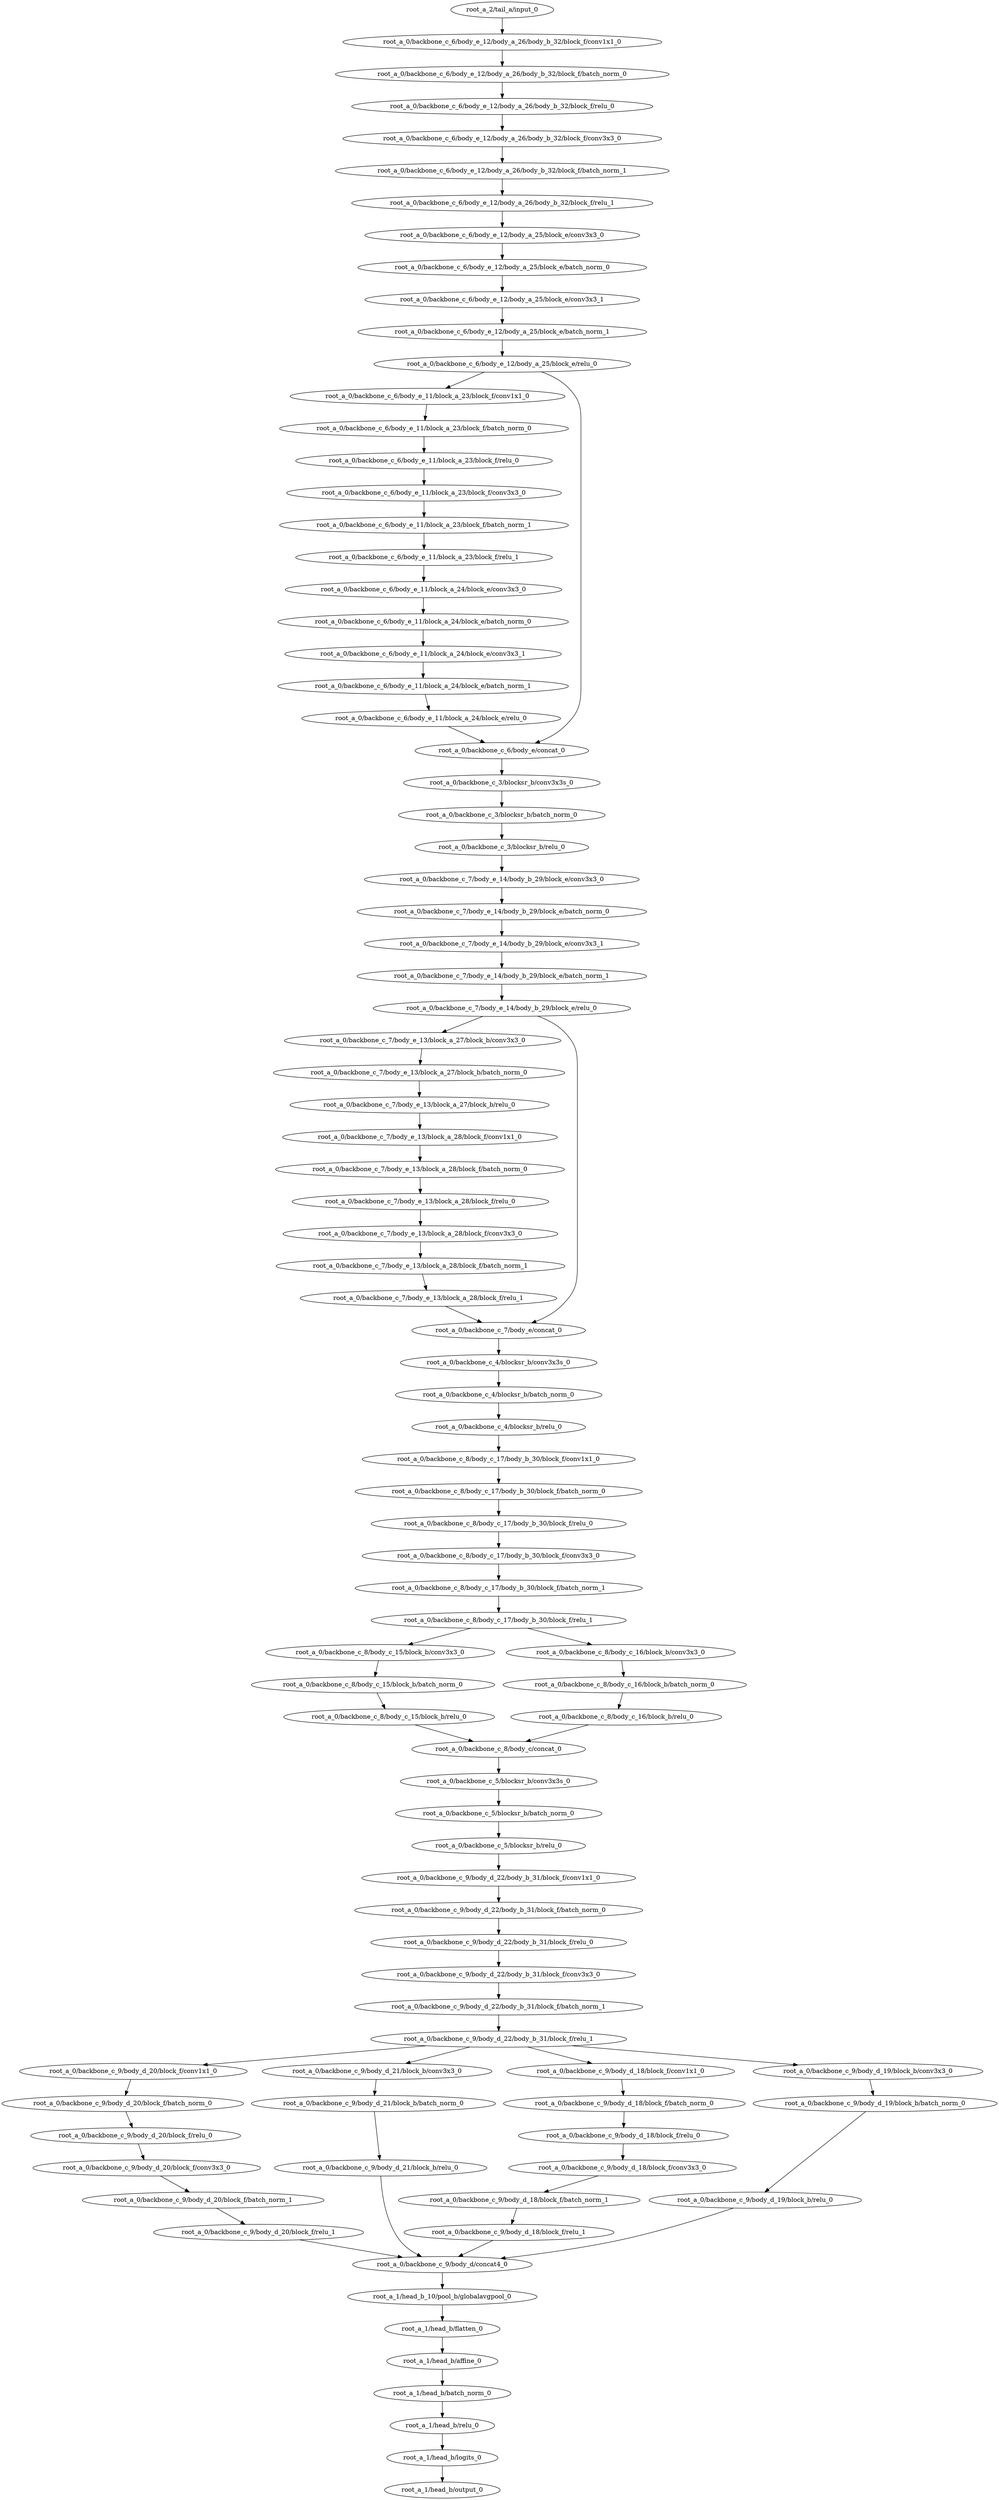 digraph root_a {
	"root_a_2/tail_a/input_0"
	"root_a_0/backbone_c_6/body_e_12/body_a_26/body_b_32/block_f/conv1x1_0"
	"root_a_0/backbone_c_6/body_e_12/body_a_26/body_b_32/block_f/batch_norm_0"
	"root_a_0/backbone_c_6/body_e_12/body_a_26/body_b_32/block_f/relu_0"
	"root_a_0/backbone_c_6/body_e_12/body_a_26/body_b_32/block_f/conv3x3_0"
	"root_a_0/backbone_c_6/body_e_12/body_a_26/body_b_32/block_f/batch_norm_1"
	"root_a_0/backbone_c_6/body_e_12/body_a_26/body_b_32/block_f/relu_1"
	"root_a_0/backbone_c_6/body_e_12/body_a_25/block_e/conv3x3_0"
	"root_a_0/backbone_c_6/body_e_12/body_a_25/block_e/batch_norm_0"
	"root_a_0/backbone_c_6/body_e_12/body_a_25/block_e/conv3x3_1"
	"root_a_0/backbone_c_6/body_e_12/body_a_25/block_e/batch_norm_1"
	"root_a_0/backbone_c_6/body_e_12/body_a_25/block_e/relu_0"
	"root_a_0/backbone_c_6/body_e_11/block_a_23/block_f/conv1x1_0"
	"root_a_0/backbone_c_6/body_e_11/block_a_23/block_f/batch_norm_0"
	"root_a_0/backbone_c_6/body_e_11/block_a_23/block_f/relu_0"
	"root_a_0/backbone_c_6/body_e_11/block_a_23/block_f/conv3x3_0"
	"root_a_0/backbone_c_6/body_e_11/block_a_23/block_f/batch_norm_1"
	"root_a_0/backbone_c_6/body_e_11/block_a_23/block_f/relu_1"
	"root_a_0/backbone_c_6/body_e_11/block_a_24/block_e/conv3x3_0"
	"root_a_0/backbone_c_6/body_e_11/block_a_24/block_e/batch_norm_0"
	"root_a_0/backbone_c_6/body_e_11/block_a_24/block_e/conv3x3_1"
	"root_a_0/backbone_c_6/body_e_11/block_a_24/block_e/batch_norm_1"
	"root_a_0/backbone_c_6/body_e_11/block_a_24/block_e/relu_0"
	"root_a_0/backbone_c_6/body_e/concat_0"
	"root_a_0/backbone_c_3/blocksr_b/conv3x3s_0"
	"root_a_0/backbone_c_3/blocksr_b/batch_norm_0"
	"root_a_0/backbone_c_3/blocksr_b/relu_0"
	"root_a_0/backbone_c_7/body_e_14/body_b_29/block_e/conv3x3_0"
	"root_a_0/backbone_c_7/body_e_14/body_b_29/block_e/batch_norm_0"
	"root_a_0/backbone_c_7/body_e_14/body_b_29/block_e/conv3x3_1"
	"root_a_0/backbone_c_7/body_e_14/body_b_29/block_e/batch_norm_1"
	"root_a_0/backbone_c_7/body_e_14/body_b_29/block_e/relu_0"
	"root_a_0/backbone_c_7/body_e_13/block_a_27/block_b/conv3x3_0"
	"root_a_0/backbone_c_7/body_e_13/block_a_27/block_b/batch_norm_0"
	"root_a_0/backbone_c_7/body_e_13/block_a_27/block_b/relu_0"
	"root_a_0/backbone_c_7/body_e_13/block_a_28/block_f/conv1x1_0"
	"root_a_0/backbone_c_7/body_e_13/block_a_28/block_f/batch_norm_0"
	"root_a_0/backbone_c_7/body_e_13/block_a_28/block_f/relu_0"
	"root_a_0/backbone_c_7/body_e_13/block_a_28/block_f/conv3x3_0"
	"root_a_0/backbone_c_7/body_e_13/block_a_28/block_f/batch_norm_1"
	"root_a_0/backbone_c_7/body_e_13/block_a_28/block_f/relu_1"
	"root_a_0/backbone_c_7/body_e/concat_0"
	"root_a_0/backbone_c_4/blocksr_b/conv3x3s_0"
	"root_a_0/backbone_c_4/blocksr_b/batch_norm_0"
	"root_a_0/backbone_c_4/blocksr_b/relu_0"
	"root_a_0/backbone_c_8/body_c_17/body_b_30/block_f/conv1x1_0"
	"root_a_0/backbone_c_8/body_c_17/body_b_30/block_f/batch_norm_0"
	"root_a_0/backbone_c_8/body_c_17/body_b_30/block_f/relu_0"
	"root_a_0/backbone_c_8/body_c_17/body_b_30/block_f/conv3x3_0"
	"root_a_0/backbone_c_8/body_c_17/body_b_30/block_f/batch_norm_1"
	"root_a_0/backbone_c_8/body_c_17/body_b_30/block_f/relu_1"
	"root_a_0/backbone_c_8/body_c_15/block_b/conv3x3_0"
	"root_a_0/backbone_c_8/body_c_15/block_b/batch_norm_0"
	"root_a_0/backbone_c_8/body_c_15/block_b/relu_0"
	"root_a_0/backbone_c_8/body_c_16/block_b/conv3x3_0"
	"root_a_0/backbone_c_8/body_c_16/block_b/batch_norm_0"
	"root_a_0/backbone_c_8/body_c_16/block_b/relu_0"
	"root_a_0/backbone_c_8/body_c/concat_0"
	"root_a_0/backbone_c_5/blocksr_b/conv3x3s_0"
	"root_a_0/backbone_c_5/blocksr_b/batch_norm_0"
	"root_a_0/backbone_c_5/blocksr_b/relu_0"
	"root_a_0/backbone_c_9/body_d_22/body_b_31/block_f/conv1x1_0"
	"root_a_0/backbone_c_9/body_d_22/body_b_31/block_f/batch_norm_0"
	"root_a_0/backbone_c_9/body_d_22/body_b_31/block_f/relu_0"
	"root_a_0/backbone_c_9/body_d_22/body_b_31/block_f/conv3x3_0"
	"root_a_0/backbone_c_9/body_d_22/body_b_31/block_f/batch_norm_1"
	"root_a_0/backbone_c_9/body_d_22/body_b_31/block_f/relu_1"
	"root_a_0/backbone_c_9/body_d_20/block_f/conv1x1_0"
	"root_a_0/backbone_c_9/body_d_20/block_f/batch_norm_0"
	"root_a_0/backbone_c_9/body_d_20/block_f/relu_0"
	"root_a_0/backbone_c_9/body_d_20/block_f/conv3x3_0"
	"root_a_0/backbone_c_9/body_d_20/block_f/batch_norm_1"
	"root_a_0/backbone_c_9/body_d_20/block_f/relu_1"
	"root_a_0/backbone_c_9/body_d_21/block_b/conv3x3_0"
	"root_a_0/backbone_c_9/body_d_21/block_b/batch_norm_0"
	"root_a_0/backbone_c_9/body_d_21/block_b/relu_0"
	"root_a_0/backbone_c_9/body_d_18/block_f/conv1x1_0"
	"root_a_0/backbone_c_9/body_d_18/block_f/batch_norm_0"
	"root_a_0/backbone_c_9/body_d_18/block_f/relu_0"
	"root_a_0/backbone_c_9/body_d_18/block_f/conv3x3_0"
	"root_a_0/backbone_c_9/body_d_18/block_f/batch_norm_1"
	"root_a_0/backbone_c_9/body_d_18/block_f/relu_1"
	"root_a_0/backbone_c_9/body_d_19/block_b/conv3x3_0"
	"root_a_0/backbone_c_9/body_d_19/block_b/batch_norm_0"
	"root_a_0/backbone_c_9/body_d_19/block_b/relu_0"
	"root_a_0/backbone_c_9/body_d/concat4_0"
	"root_a_1/head_b_10/pool_b/globalavgpool_0"
	"root_a_1/head_b/flatten_0"
	"root_a_1/head_b/affine_0"
	"root_a_1/head_b/batch_norm_0"
	"root_a_1/head_b/relu_0"
	"root_a_1/head_b/logits_0"
	"root_a_1/head_b/output_0"

	"root_a_2/tail_a/input_0" -> "root_a_0/backbone_c_6/body_e_12/body_a_26/body_b_32/block_f/conv1x1_0"
	"root_a_0/backbone_c_6/body_e_12/body_a_26/body_b_32/block_f/conv1x1_0" -> "root_a_0/backbone_c_6/body_e_12/body_a_26/body_b_32/block_f/batch_norm_0"
	"root_a_0/backbone_c_6/body_e_12/body_a_26/body_b_32/block_f/batch_norm_0" -> "root_a_0/backbone_c_6/body_e_12/body_a_26/body_b_32/block_f/relu_0"
	"root_a_0/backbone_c_6/body_e_12/body_a_26/body_b_32/block_f/relu_0" -> "root_a_0/backbone_c_6/body_e_12/body_a_26/body_b_32/block_f/conv3x3_0"
	"root_a_0/backbone_c_6/body_e_12/body_a_26/body_b_32/block_f/conv3x3_0" -> "root_a_0/backbone_c_6/body_e_12/body_a_26/body_b_32/block_f/batch_norm_1"
	"root_a_0/backbone_c_6/body_e_12/body_a_26/body_b_32/block_f/batch_norm_1" -> "root_a_0/backbone_c_6/body_e_12/body_a_26/body_b_32/block_f/relu_1"
	"root_a_0/backbone_c_6/body_e_12/body_a_26/body_b_32/block_f/relu_1" -> "root_a_0/backbone_c_6/body_e_12/body_a_25/block_e/conv3x3_0"
	"root_a_0/backbone_c_6/body_e_12/body_a_25/block_e/conv3x3_0" -> "root_a_0/backbone_c_6/body_e_12/body_a_25/block_e/batch_norm_0"
	"root_a_0/backbone_c_6/body_e_12/body_a_25/block_e/batch_norm_0" -> "root_a_0/backbone_c_6/body_e_12/body_a_25/block_e/conv3x3_1"
	"root_a_0/backbone_c_6/body_e_12/body_a_25/block_e/conv3x3_1" -> "root_a_0/backbone_c_6/body_e_12/body_a_25/block_e/batch_norm_1"
	"root_a_0/backbone_c_6/body_e_12/body_a_25/block_e/batch_norm_1" -> "root_a_0/backbone_c_6/body_e_12/body_a_25/block_e/relu_0"
	"root_a_0/backbone_c_6/body_e_12/body_a_25/block_e/relu_0" -> "root_a_0/backbone_c_6/body_e_11/block_a_23/block_f/conv1x1_0"
	"root_a_0/backbone_c_6/body_e_11/block_a_23/block_f/conv1x1_0" -> "root_a_0/backbone_c_6/body_e_11/block_a_23/block_f/batch_norm_0"
	"root_a_0/backbone_c_6/body_e_11/block_a_23/block_f/batch_norm_0" -> "root_a_0/backbone_c_6/body_e_11/block_a_23/block_f/relu_0"
	"root_a_0/backbone_c_6/body_e_11/block_a_23/block_f/relu_0" -> "root_a_0/backbone_c_6/body_e_11/block_a_23/block_f/conv3x3_0"
	"root_a_0/backbone_c_6/body_e_11/block_a_23/block_f/conv3x3_0" -> "root_a_0/backbone_c_6/body_e_11/block_a_23/block_f/batch_norm_1"
	"root_a_0/backbone_c_6/body_e_11/block_a_23/block_f/batch_norm_1" -> "root_a_0/backbone_c_6/body_e_11/block_a_23/block_f/relu_1"
	"root_a_0/backbone_c_6/body_e_11/block_a_23/block_f/relu_1" -> "root_a_0/backbone_c_6/body_e_11/block_a_24/block_e/conv3x3_0"
	"root_a_0/backbone_c_6/body_e_11/block_a_24/block_e/conv3x3_0" -> "root_a_0/backbone_c_6/body_e_11/block_a_24/block_e/batch_norm_0"
	"root_a_0/backbone_c_6/body_e_11/block_a_24/block_e/batch_norm_0" -> "root_a_0/backbone_c_6/body_e_11/block_a_24/block_e/conv3x3_1"
	"root_a_0/backbone_c_6/body_e_11/block_a_24/block_e/conv3x3_1" -> "root_a_0/backbone_c_6/body_e_11/block_a_24/block_e/batch_norm_1"
	"root_a_0/backbone_c_6/body_e_11/block_a_24/block_e/batch_norm_1" -> "root_a_0/backbone_c_6/body_e_11/block_a_24/block_e/relu_0"
	"root_a_0/backbone_c_6/body_e_12/body_a_25/block_e/relu_0" -> "root_a_0/backbone_c_6/body_e/concat_0"
	"root_a_0/backbone_c_6/body_e_11/block_a_24/block_e/relu_0" -> "root_a_0/backbone_c_6/body_e/concat_0"
	"root_a_0/backbone_c_6/body_e/concat_0" -> "root_a_0/backbone_c_3/blocksr_b/conv3x3s_0"
	"root_a_0/backbone_c_3/blocksr_b/conv3x3s_0" -> "root_a_0/backbone_c_3/blocksr_b/batch_norm_0"
	"root_a_0/backbone_c_3/blocksr_b/batch_norm_0" -> "root_a_0/backbone_c_3/blocksr_b/relu_0"
	"root_a_0/backbone_c_3/blocksr_b/relu_0" -> "root_a_0/backbone_c_7/body_e_14/body_b_29/block_e/conv3x3_0"
	"root_a_0/backbone_c_7/body_e_14/body_b_29/block_e/conv3x3_0" -> "root_a_0/backbone_c_7/body_e_14/body_b_29/block_e/batch_norm_0"
	"root_a_0/backbone_c_7/body_e_14/body_b_29/block_e/batch_norm_0" -> "root_a_0/backbone_c_7/body_e_14/body_b_29/block_e/conv3x3_1"
	"root_a_0/backbone_c_7/body_e_14/body_b_29/block_e/conv3x3_1" -> "root_a_0/backbone_c_7/body_e_14/body_b_29/block_e/batch_norm_1"
	"root_a_0/backbone_c_7/body_e_14/body_b_29/block_e/batch_norm_1" -> "root_a_0/backbone_c_7/body_e_14/body_b_29/block_e/relu_0"
	"root_a_0/backbone_c_7/body_e_14/body_b_29/block_e/relu_0" -> "root_a_0/backbone_c_7/body_e_13/block_a_27/block_b/conv3x3_0"
	"root_a_0/backbone_c_7/body_e_13/block_a_27/block_b/conv3x3_0" -> "root_a_0/backbone_c_7/body_e_13/block_a_27/block_b/batch_norm_0"
	"root_a_0/backbone_c_7/body_e_13/block_a_27/block_b/batch_norm_0" -> "root_a_0/backbone_c_7/body_e_13/block_a_27/block_b/relu_0"
	"root_a_0/backbone_c_7/body_e_13/block_a_27/block_b/relu_0" -> "root_a_0/backbone_c_7/body_e_13/block_a_28/block_f/conv1x1_0"
	"root_a_0/backbone_c_7/body_e_13/block_a_28/block_f/conv1x1_0" -> "root_a_0/backbone_c_7/body_e_13/block_a_28/block_f/batch_norm_0"
	"root_a_0/backbone_c_7/body_e_13/block_a_28/block_f/batch_norm_0" -> "root_a_0/backbone_c_7/body_e_13/block_a_28/block_f/relu_0"
	"root_a_0/backbone_c_7/body_e_13/block_a_28/block_f/relu_0" -> "root_a_0/backbone_c_7/body_e_13/block_a_28/block_f/conv3x3_0"
	"root_a_0/backbone_c_7/body_e_13/block_a_28/block_f/conv3x3_0" -> "root_a_0/backbone_c_7/body_e_13/block_a_28/block_f/batch_norm_1"
	"root_a_0/backbone_c_7/body_e_13/block_a_28/block_f/batch_norm_1" -> "root_a_0/backbone_c_7/body_e_13/block_a_28/block_f/relu_1"
	"root_a_0/backbone_c_7/body_e_13/block_a_28/block_f/relu_1" -> "root_a_0/backbone_c_7/body_e/concat_0"
	"root_a_0/backbone_c_7/body_e_14/body_b_29/block_e/relu_0" -> "root_a_0/backbone_c_7/body_e/concat_0"
	"root_a_0/backbone_c_7/body_e/concat_0" -> "root_a_0/backbone_c_4/blocksr_b/conv3x3s_0"
	"root_a_0/backbone_c_4/blocksr_b/conv3x3s_0" -> "root_a_0/backbone_c_4/blocksr_b/batch_norm_0"
	"root_a_0/backbone_c_4/blocksr_b/batch_norm_0" -> "root_a_0/backbone_c_4/blocksr_b/relu_0"
	"root_a_0/backbone_c_4/blocksr_b/relu_0" -> "root_a_0/backbone_c_8/body_c_17/body_b_30/block_f/conv1x1_0"
	"root_a_0/backbone_c_8/body_c_17/body_b_30/block_f/conv1x1_0" -> "root_a_0/backbone_c_8/body_c_17/body_b_30/block_f/batch_norm_0"
	"root_a_0/backbone_c_8/body_c_17/body_b_30/block_f/batch_norm_0" -> "root_a_0/backbone_c_8/body_c_17/body_b_30/block_f/relu_0"
	"root_a_0/backbone_c_8/body_c_17/body_b_30/block_f/relu_0" -> "root_a_0/backbone_c_8/body_c_17/body_b_30/block_f/conv3x3_0"
	"root_a_0/backbone_c_8/body_c_17/body_b_30/block_f/conv3x3_0" -> "root_a_0/backbone_c_8/body_c_17/body_b_30/block_f/batch_norm_1"
	"root_a_0/backbone_c_8/body_c_17/body_b_30/block_f/batch_norm_1" -> "root_a_0/backbone_c_8/body_c_17/body_b_30/block_f/relu_1"
	"root_a_0/backbone_c_8/body_c_17/body_b_30/block_f/relu_1" -> "root_a_0/backbone_c_8/body_c_15/block_b/conv3x3_0"
	"root_a_0/backbone_c_8/body_c_15/block_b/conv3x3_0" -> "root_a_0/backbone_c_8/body_c_15/block_b/batch_norm_0"
	"root_a_0/backbone_c_8/body_c_15/block_b/batch_norm_0" -> "root_a_0/backbone_c_8/body_c_15/block_b/relu_0"
	"root_a_0/backbone_c_8/body_c_17/body_b_30/block_f/relu_1" -> "root_a_0/backbone_c_8/body_c_16/block_b/conv3x3_0"
	"root_a_0/backbone_c_8/body_c_16/block_b/conv3x3_0" -> "root_a_0/backbone_c_8/body_c_16/block_b/batch_norm_0"
	"root_a_0/backbone_c_8/body_c_16/block_b/batch_norm_0" -> "root_a_0/backbone_c_8/body_c_16/block_b/relu_0"
	"root_a_0/backbone_c_8/body_c_15/block_b/relu_0" -> "root_a_0/backbone_c_8/body_c/concat_0"
	"root_a_0/backbone_c_8/body_c_16/block_b/relu_0" -> "root_a_0/backbone_c_8/body_c/concat_0"
	"root_a_0/backbone_c_8/body_c/concat_0" -> "root_a_0/backbone_c_5/blocksr_b/conv3x3s_0"
	"root_a_0/backbone_c_5/blocksr_b/conv3x3s_0" -> "root_a_0/backbone_c_5/blocksr_b/batch_norm_0"
	"root_a_0/backbone_c_5/blocksr_b/batch_norm_0" -> "root_a_0/backbone_c_5/blocksr_b/relu_0"
	"root_a_0/backbone_c_5/blocksr_b/relu_0" -> "root_a_0/backbone_c_9/body_d_22/body_b_31/block_f/conv1x1_0"
	"root_a_0/backbone_c_9/body_d_22/body_b_31/block_f/conv1x1_0" -> "root_a_0/backbone_c_9/body_d_22/body_b_31/block_f/batch_norm_0"
	"root_a_0/backbone_c_9/body_d_22/body_b_31/block_f/batch_norm_0" -> "root_a_0/backbone_c_9/body_d_22/body_b_31/block_f/relu_0"
	"root_a_0/backbone_c_9/body_d_22/body_b_31/block_f/relu_0" -> "root_a_0/backbone_c_9/body_d_22/body_b_31/block_f/conv3x3_0"
	"root_a_0/backbone_c_9/body_d_22/body_b_31/block_f/conv3x3_0" -> "root_a_0/backbone_c_9/body_d_22/body_b_31/block_f/batch_norm_1"
	"root_a_0/backbone_c_9/body_d_22/body_b_31/block_f/batch_norm_1" -> "root_a_0/backbone_c_9/body_d_22/body_b_31/block_f/relu_1"
	"root_a_0/backbone_c_9/body_d_22/body_b_31/block_f/relu_1" -> "root_a_0/backbone_c_9/body_d_20/block_f/conv1x1_0"
	"root_a_0/backbone_c_9/body_d_20/block_f/conv1x1_0" -> "root_a_0/backbone_c_9/body_d_20/block_f/batch_norm_0"
	"root_a_0/backbone_c_9/body_d_20/block_f/batch_norm_0" -> "root_a_0/backbone_c_9/body_d_20/block_f/relu_0"
	"root_a_0/backbone_c_9/body_d_20/block_f/relu_0" -> "root_a_0/backbone_c_9/body_d_20/block_f/conv3x3_0"
	"root_a_0/backbone_c_9/body_d_20/block_f/conv3x3_0" -> "root_a_0/backbone_c_9/body_d_20/block_f/batch_norm_1"
	"root_a_0/backbone_c_9/body_d_20/block_f/batch_norm_1" -> "root_a_0/backbone_c_9/body_d_20/block_f/relu_1"
	"root_a_0/backbone_c_9/body_d_22/body_b_31/block_f/relu_1" -> "root_a_0/backbone_c_9/body_d_21/block_b/conv3x3_0"
	"root_a_0/backbone_c_9/body_d_21/block_b/conv3x3_0" -> "root_a_0/backbone_c_9/body_d_21/block_b/batch_norm_0"
	"root_a_0/backbone_c_9/body_d_21/block_b/batch_norm_0" -> "root_a_0/backbone_c_9/body_d_21/block_b/relu_0"
	"root_a_0/backbone_c_9/body_d_22/body_b_31/block_f/relu_1" -> "root_a_0/backbone_c_9/body_d_18/block_f/conv1x1_0"
	"root_a_0/backbone_c_9/body_d_18/block_f/conv1x1_0" -> "root_a_0/backbone_c_9/body_d_18/block_f/batch_norm_0"
	"root_a_0/backbone_c_9/body_d_18/block_f/batch_norm_0" -> "root_a_0/backbone_c_9/body_d_18/block_f/relu_0"
	"root_a_0/backbone_c_9/body_d_18/block_f/relu_0" -> "root_a_0/backbone_c_9/body_d_18/block_f/conv3x3_0"
	"root_a_0/backbone_c_9/body_d_18/block_f/conv3x3_0" -> "root_a_0/backbone_c_9/body_d_18/block_f/batch_norm_1"
	"root_a_0/backbone_c_9/body_d_18/block_f/batch_norm_1" -> "root_a_0/backbone_c_9/body_d_18/block_f/relu_1"
	"root_a_0/backbone_c_9/body_d_22/body_b_31/block_f/relu_1" -> "root_a_0/backbone_c_9/body_d_19/block_b/conv3x3_0"
	"root_a_0/backbone_c_9/body_d_19/block_b/conv3x3_0" -> "root_a_0/backbone_c_9/body_d_19/block_b/batch_norm_0"
	"root_a_0/backbone_c_9/body_d_19/block_b/batch_norm_0" -> "root_a_0/backbone_c_9/body_d_19/block_b/relu_0"
	"root_a_0/backbone_c_9/body_d_20/block_f/relu_1" -> "root_a_0/backbone_c_9/body_d/concat4_0"
	"root_a_0/backbone_c_9/body_d_21/block_b/relu_0" -> "root_a_0/backbone_c_9/body_d/concat4_0"
	"root_a_0/backbone_c_9/body_d_18/block_f/relu_1" -> "root_a_0/backbone_c_9/body_d/concat4_0"
	"root_a_0/backbone_c_9/body_d_19/block_b/relu_0" -> "root_a_0/backbone_c_9/body_d/concat4_0"
	"root_a_0/backbone_c_9/body_d/concat4_0" -> "root_a_1/head_b_10/pool_b/globalavgpool_0"
	"root_a_1/head_b_10/pool_b/globalavgpool_0" -> "root_a_1/head_b/flatten_0"
	"root_a_1/head_b/flatten_0" -> "root_a_1/head_b/affine_0"
	"root_a_1/head_b/affine_0" -> "root_a_1/head_b/batch_norm_0"
	"root_a_1/head_b/batch_norm_0" -> "root_a_1/head_b/relu_0"
	"root_a_1/head_b/relu_0" -> "root_a_1/head_b/logits_0"
	"root_a_1/head_b/logits_0" -> "root_a_1/head_b/output_0"

}